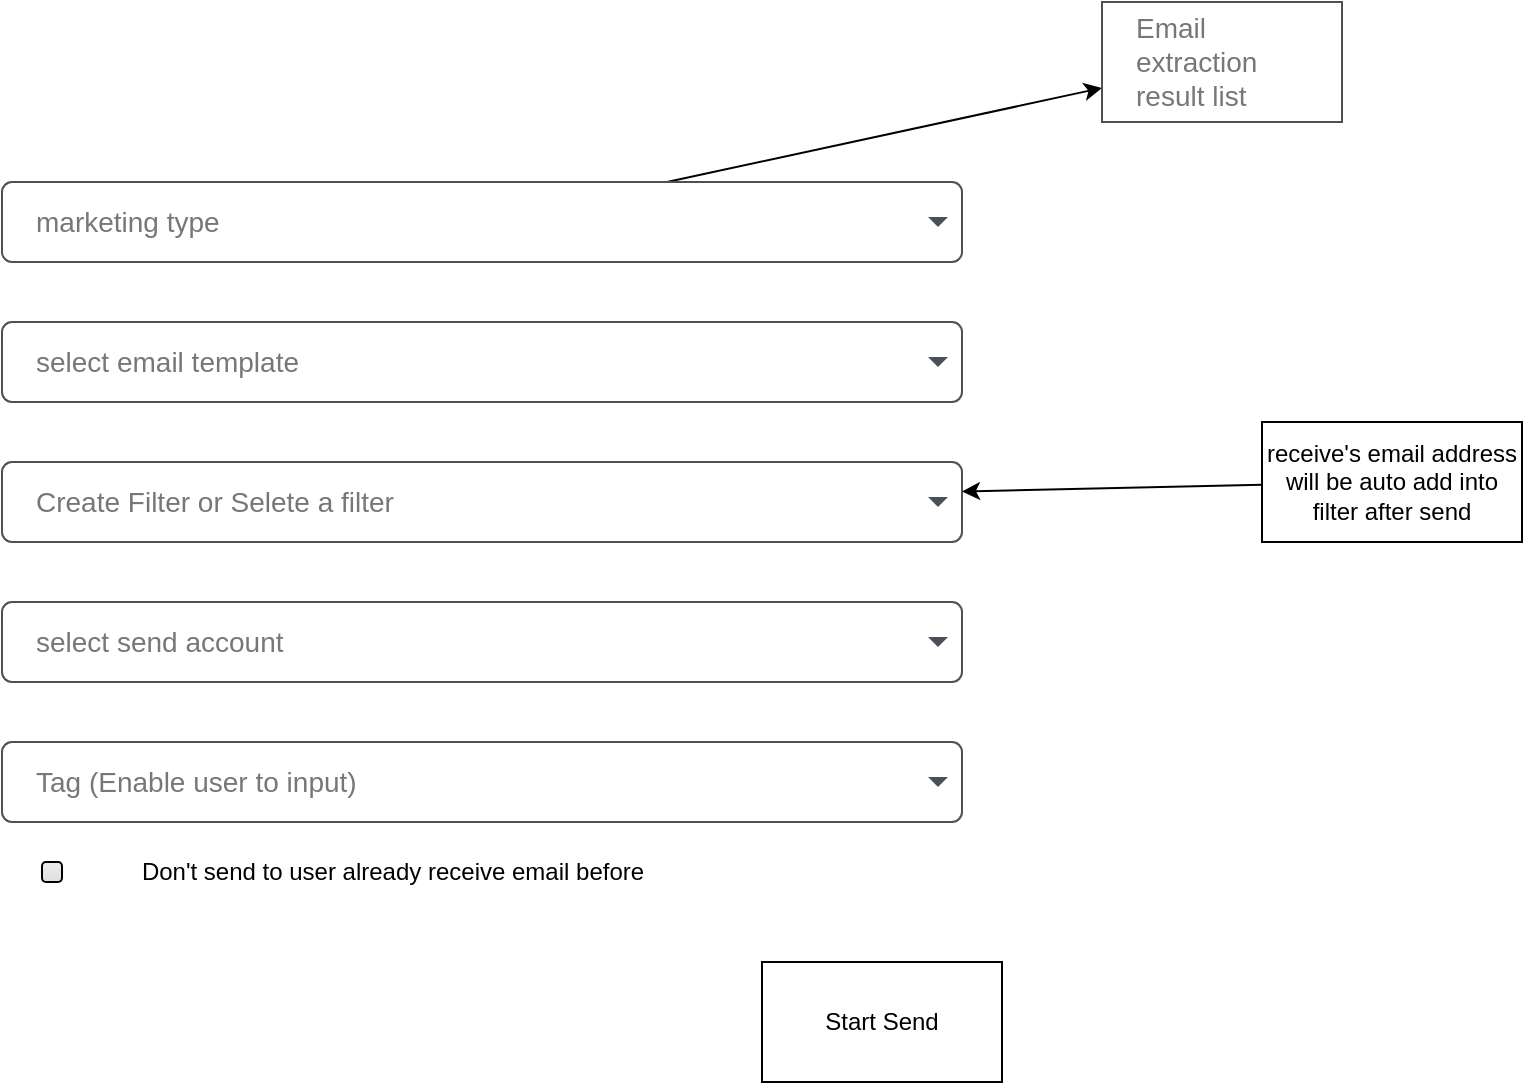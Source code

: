 <mxfile>
    <diagram id="DJRW1uW0iL5jx6vPselh" name="Page-1">
        <mxGraphModel dx="636" dy="1596" grid="1" gridSize="10" guides="1" tooltips="1" connect="1" arrows="1" fold="1" page="1" pageScale="1" pageWidth="827" pageHeight="1169" math="0" shadow="0">
            <root>
                <mxCell id="0"/>
                <mxCell id="1" parent="0"/>
                <mxCell id="2" value="select email template" style="html=1;shadow=0;dashed=0;shape=mxgraph.bootstrap.rrect;rSize=5;strokeColor=#505050;strokeWidth=1;fillColor=#ffffff;fontColor=#777777;whiteSpace=wrap;align=left;verticalAlign=middle;fontStyle=0;fontSize=14;spacingRight=0;spacing=17;" parent="1" vertex="1">
                    <mxGeometry x="20" y="80" width="480" height="40" as="geometry"/>
                </mxCell>
                <mxCell id="3" value="" style="shape=triangle;direction=south;fillColor=#495057;strokeColor=none;perimeter=none;" parent="2" vertex="1">
                    <mxGeometry x="1" y="0.5" width="10" height="5" relative="1" as="geometry">
                        <mxPoint x="-17" y="-2.5" as="offset"/>
                    </mxGeometry>
                </mxCell>
                <mxCell id="13" value="" style="edgeStyle=none;html=1;" parent="1" source="4" target="12" edge="1">
                    <mxGeometry relative="1" as="geometry"/>
                </mxCell>
                <mxCell id="4" value="marketing type" style="html=1;shadow=0;dashed=0;shape=mxgraph.bootstrap.rrect;rSize=5;strokeColor=#505050;strokeWidth=1;fillColor=#ffffff;fontColor=#777777;whiteSpace=wrap;align=left;verticalAlign=middle;fontStyle=0;fontSize=14;spacingRight=0;spacing=17;" parent="1" vertex="1">
                    <mxGeometry x="20" y="10" width="480" height="40" as="geometry"/>
                </mxCell>
                <mxCell id="5" value="" style="shape=triangle;direction=south;fillColor=#495057;strokeColor=none;perimeter=none;" parent="4" vertex="1">
                    <mxGeometry x="1" y="0.5" width="10" height="5" relative="1" as="geometry">
                        <mxPoint x="-17" y="-2.5" as="offset"/>
                    </mxGeometry>
                </mxCell>
                <mxCell id="6" value="Create Filter or Selete a filter" style="html=1;shadow=0;dashed=0;shape=mxgraph.bootstrap.rrect;rSize=5;strokeColor=#505050;strokeWidth=1;fillColor=#ffffff;fontColor=#777777;whiteSpace=wrap;align=left;verticalAlign=middle;fontStyle=0;fontSize=14;spacingRight=0;spacing=17;" parent="1" vertex="1">
                    <mxGeometry x="20" y="150" width="480" height="40" as="geometry"/>
                </mxCell>
                <mxCell id="7" value="" style="shape=triangle;direction=south;fillColor=#495057;strokeColor=none;perimeter=none;" parent="6" vertex="1">
                    <mxGeometry x="1" y="0.5" width="10" height="5" relative="1" as="geometry">
                        <mxPoint x="-17" y="-2.5" as="offset"/>
                    </mxGeometry>
                </mxCell>
                <mxCell id="10" value="select send account" style="html=1;shadow=0;dashed=0;shape=mxgraph.bootstrap.rrect;rSize=5;strokeColor=#505050;strokeWidth=1;fillColor=#ffffff;fontColor=#777777;whiteSpace=wrap;align=left;verticalAlign=middle;fontStyle=0;fontSize=14;spacingRight=0;spacing=17;" parent="1" vertex="1">
                    <mxGeometry x="20" y="220" width="480" height="40" as="geometry"/>
                </mxCell>
                <mxCell id="11" value="" style="shape=triangle;direction=south;fillColor=#495057;strokeColor=none;perimeter=none;" parent="10" vertex="1">
                    <mxGeometry x="1" y="0.5" width="10" height="5" relative="1" as="geometry">
                        <mxPoint x="-17" y="-2.5" as="offset"/>
                    </mxGeometry>
                </mxCell>
                <mxCell id="12" value="Email extraction result list" style="whiteSpace=wrap;html=1;fontSize=14;align=left;fillColor=#ffffff;strokeColor=#505050;fontColor=#777777;shadow=0;dashed=0;strokeWidth=1;fontStyle=0;spacingRight=0;spacing=17;" parent="1" vertex="1">
                    <mxGeometry x="570" y="-80" width="120" height="60" as="geometry"/>
                </mxCell>
                <mxCell id="14" value="Start Send" style="rounded=0;whiteSpace=wrap;html=1;" parent="1" vertex="1">
                    <mxGeometry x="400" y="400" width="120" height="60" as="geometry"/>
                </mxCell>
                <mxCell id="16" style="edgeStyle=none;html=1;" parent="1" source="15" target="6" edge="1">
                    <mxGeometry relative="1" as="geometry"/>
                </mxCell>
                <mxCell id="15" value="receive's email address will be auto add into filter after send" style="rounded=0;whiteSpace=wrap;html=1;" parent="1" vertex="1">
                    <mxGeometry x="650" y="130" width="130" height="60" as="geometry"/>
                </mxCell>
                <mxCell id="17" value="" style="html=1;shadow=0;dashed=0;shape=mxgraph.bootstrap.checkbox2;labelPosition=right;verticalLabelPosition=middle;align=left;verticalAlign=middle;gradientColor=#DEDEDE;fillColor=#EDEDED;checked=0;spacing=5;checkedFill=#0085FC;checkedStroke=#ffffff;sketch=0;" parent="1" vertex="1">
                    <mxGeometry x="40" y="350" width="10" height="10" as="geometry"/>
                </mxCell>
                <mxCell id="18" value="Don't send to user already receive email before" style="text;html=1;align=center;verticalAlign=middle;resizable=0;points=[];autosize=1;strokeColor=none;fillColor=none;" parent="1" vertex="1">
                    <mxGeometry x="80" y="340" width="270" height="30" as="geometry"/>
                </mxCell>
                <mxCell id="19" value="Tag (Enable user to input)" style="html=1;shadow=0;dashed=0;shape=mxgraph.bootstrap.rrect;rSize=5;strokeColor=#505050;strokeWidth=1;fillColor=#ffffff;fontColor=#777777;whiteSpace=wrap;align=left;verticalAlign=middle;fontStyle=0;fontSize=14;spacingRight=0;spacing=17;" parent="1" vertex="1">
                    <mxGeometry x="20" y="290" width="480" height="40" as="geometry"/>
                </mxCell>
                <mxCell id="20" value="" style="shape=triangle;direction=south;fillColor=#495057;strokeColor=none;perimeter=none;" parent="19" vertex="1">
                    <mxGeometry x="1" y="0.5" width="10" height="5" relative="1" as="geometry">
                        <mxPoint x="-17" y="-2.5" as="offset"/>
                    </mxGeometry>
                </mxCell>
            </root>
        </mxGraphModel>
    </diagram>
</mxfile>